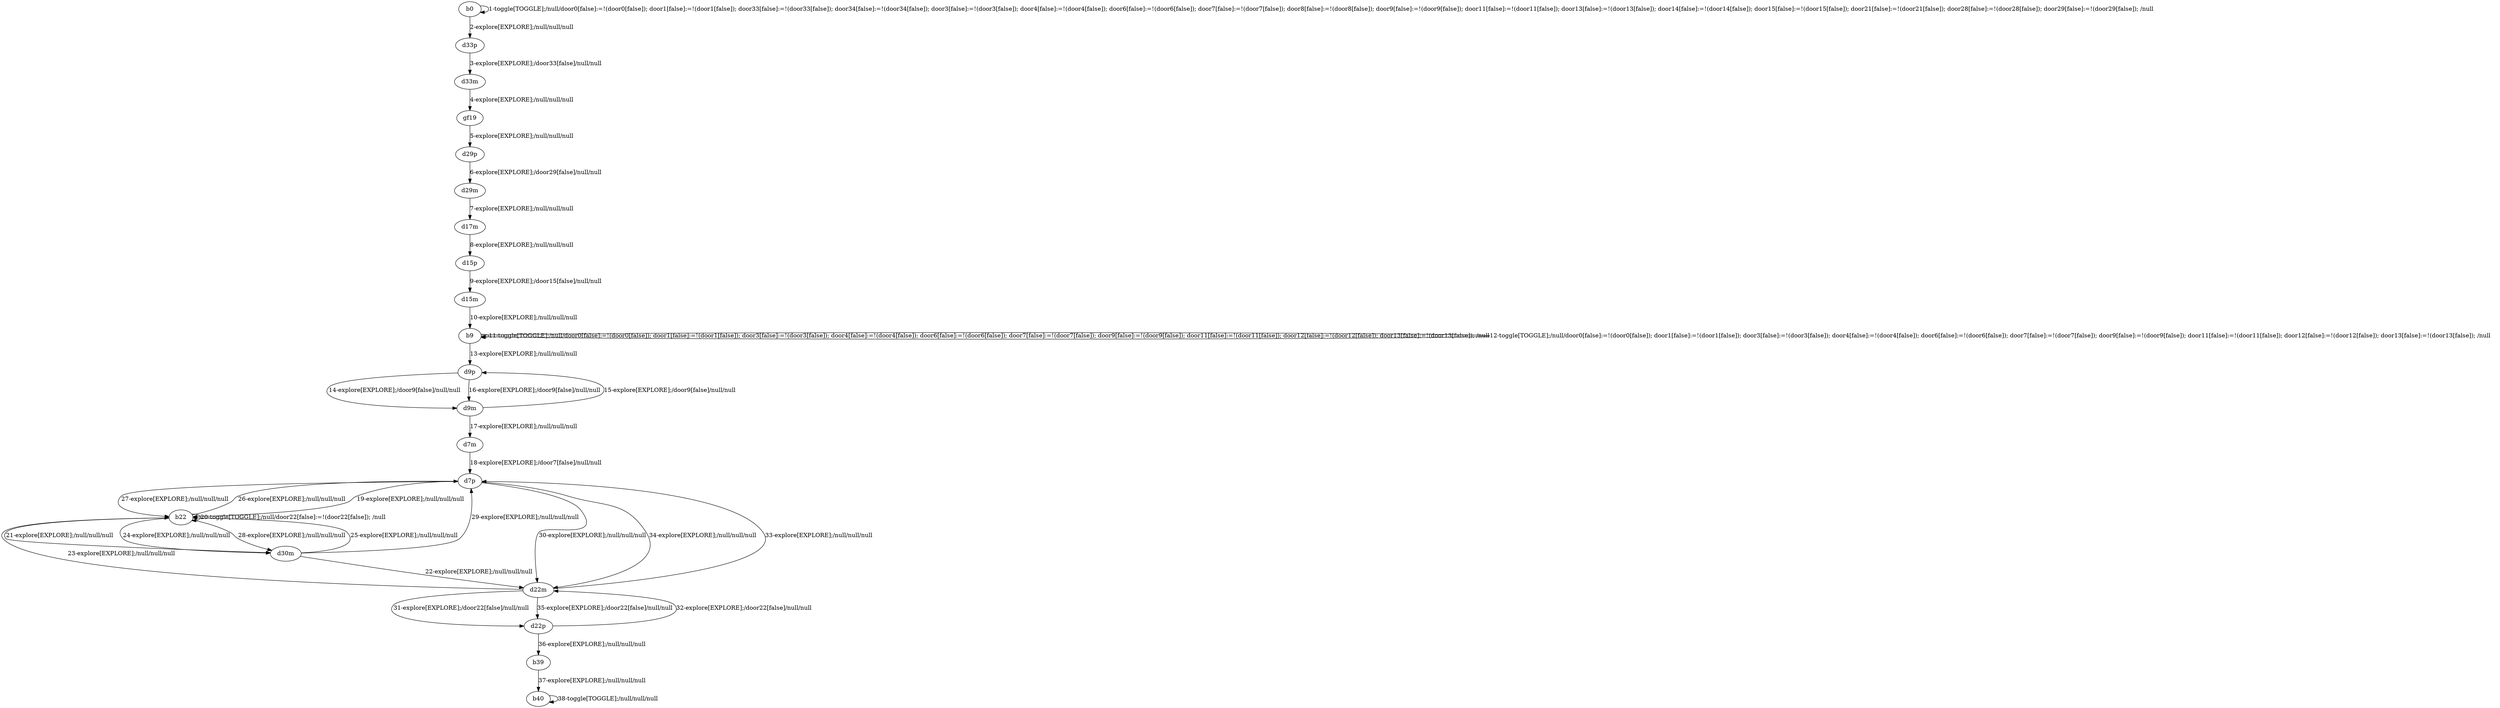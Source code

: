 # Total number of goals covered by this test: 1
# b40 --> b40

digraph g {
"b0" -> "b0" [label = "1-toggle[TOGGLE];/null/door0[false]:=!(door0[false]); door1[false]:=!(door1[false]); door33[false]:=!(door33[false]); door34[false]:=!(door34[false]); door3[false]:=!(door3[false]); door4[false]:=!(door4[false]); door6[false]:=!(door6[false]); door7[false]:=!(door7[false]); door8[false]:=!(door8[false]); door9[false]:=!(door9[false]); door11[false]:=!(door11[false]); door13[false]:=!(door13[false]); door14[false]:=!(door14[false]); door15[false]:=!(door15[false]); door21[false]:=!(door21[false]); door28[false]:=!(door28[false]); door29[false]:=!(door29[false]); /null"];
"b0" -> "d33p" [label = "2-explore[EXPLORE];/null/null/null"];
"d33p" -> "d33m" [label = "3-explore[EXPLORE];/door33[false]/null/null"];
"d33m" -> "gf19" [label = "4-explore[EXPLORE];/null/null/null"];
"gf19" -> "d29p" [label = "5-explore[EXPLORE];/null/null/null"];
"d29p" -> "d29m" [label = "6-explore[EXPLORE];/door29[false]/null/null"];
"d29m" -> "d17m" [label = "7-explore[EXPLORE];/null/null/null"];
"d17m" -> "d15p" [label = "8-explore[EXPLORE];/null/null/null"];
"d15p" -> "d15m" [label = "9-explore[EXPLORE];/door15[false]/null/null"];
"d15m" -> "b9" [label = "10-explore[EXPLORE];/null/null/null"];
"b9" -> "b9" [label = "11-toggle[TOGGLE];/null/door0[false]:=!(door0[false]); door1[false]:=!(door1[false]); door3[false]:=!(door3[false]); door4[false]:=!(door4[false]); door6[false]:=!(door6[false]); door7[false]:=!(door7[false]); door9[false]:=!(door9[false]); door11[false]:=!(door11[false]); door12[false]:=!(door12[false]); door13[false]:=!(door13[false]); /null"];
"b9" -> "b9" [label = "12-toggle[TOGGLE];/null/door0[false]:=!(door0[false]); door1[false]:=!(door1[false]); door3[false]:=!(door3[false]); door4[false]:=!(door4[false]); door6[false]:=!(door6[false]); door7[false]:=!(door7[false]); door9[false]:=!(door9[false]); door11[false]:=!(door11[false]); door12[false]:=!(door12[false]); door13[false]:=!(door13[false]); /null"];
"b9" -> "d9p" [label = "13-explore[EXPLORE];/null/null/null"];
"d9p" -> "d9m" [label = "14-explore[EXPLORE];/door9[false]/null/null"];
"d9m" -> "d9p" [label = "15-explore[EXPLORE];/door9[false]/null/null"];
"d9p" -> "d9m" [label = "16-explore[EXPLORE];/door9[false]/null/null"];
"d9m" -> "d7m" [label = "17-explore[EXPLORE];/null/null/null"];
"d7m" -> "d7p" [label = "18-explore[EXPLORE];/door7[false]/null/null"];
"d7p" -> "b22" [label = "19-explore[EXPLORE];/null/null/null"];
"b22" -> "b22" [label = "20-toggle[TOGGLE];/null/door22[false]:=!(door22[false]); /null"];
"b22" -> "d30m" [label = "21-explore[EXPLORE];/null/null/null"];
"d30m" -> "d22m" [label = "22-explore[EXPLORE];/null/null/null"];
"d22m" -> "b22" [label = "23-explore[EXPLORE];/null/null/null"];
"b22" -> "d30m" [label = "24-explore[EXPLORE];/null/null/null"];
"d30m" -> "b22" [label = "25-explore[EXPLORE];/null/null/null"];
"b22" -> "d7p" [label = "26-explore[EXPLORE];/null/null/null"];
"d7p" -> "b22" [label = "27-explore[EXPLORE];/null/null/null"];
"b22" -> "d30m" [label = "28-explore[EXPLORE];/null/null/null"];
"d30m" -> "d7p" [label = "29-explore[EXPLORE];/null/null/null"];
"d7p" -> "d22m" [label = "30-explore[EXPLORE];/null/null/null"];
"d22m" -> "d22p" [label = "31-explore[EXPLORE];/door22[false]/null/null"];
"d22p" -> "d22m" [label = "32-explore[EXPLORE];/door22[false]/null/null"];
"d22m" -> "d7p" [label = "33-explore[EXPLORE];/null/null/null"];
"d7p" -> "d22m" [label = "34-explore[EXPLORE];/null/null/null"];
"d22m" -> "d22p" [label = "35-explore[EXPLORE];/door22[false]/null/null"];
"d22p" -> "b39" [label = "36-explore[EXPLORE];/null/null/null"];
"b39" -> "b40" [label = "37-explore[EXPLORE];/null/null/null"];
"b40" -> "b40" [label = "38-toggle[TOGGLE];/null/null/null"];
}